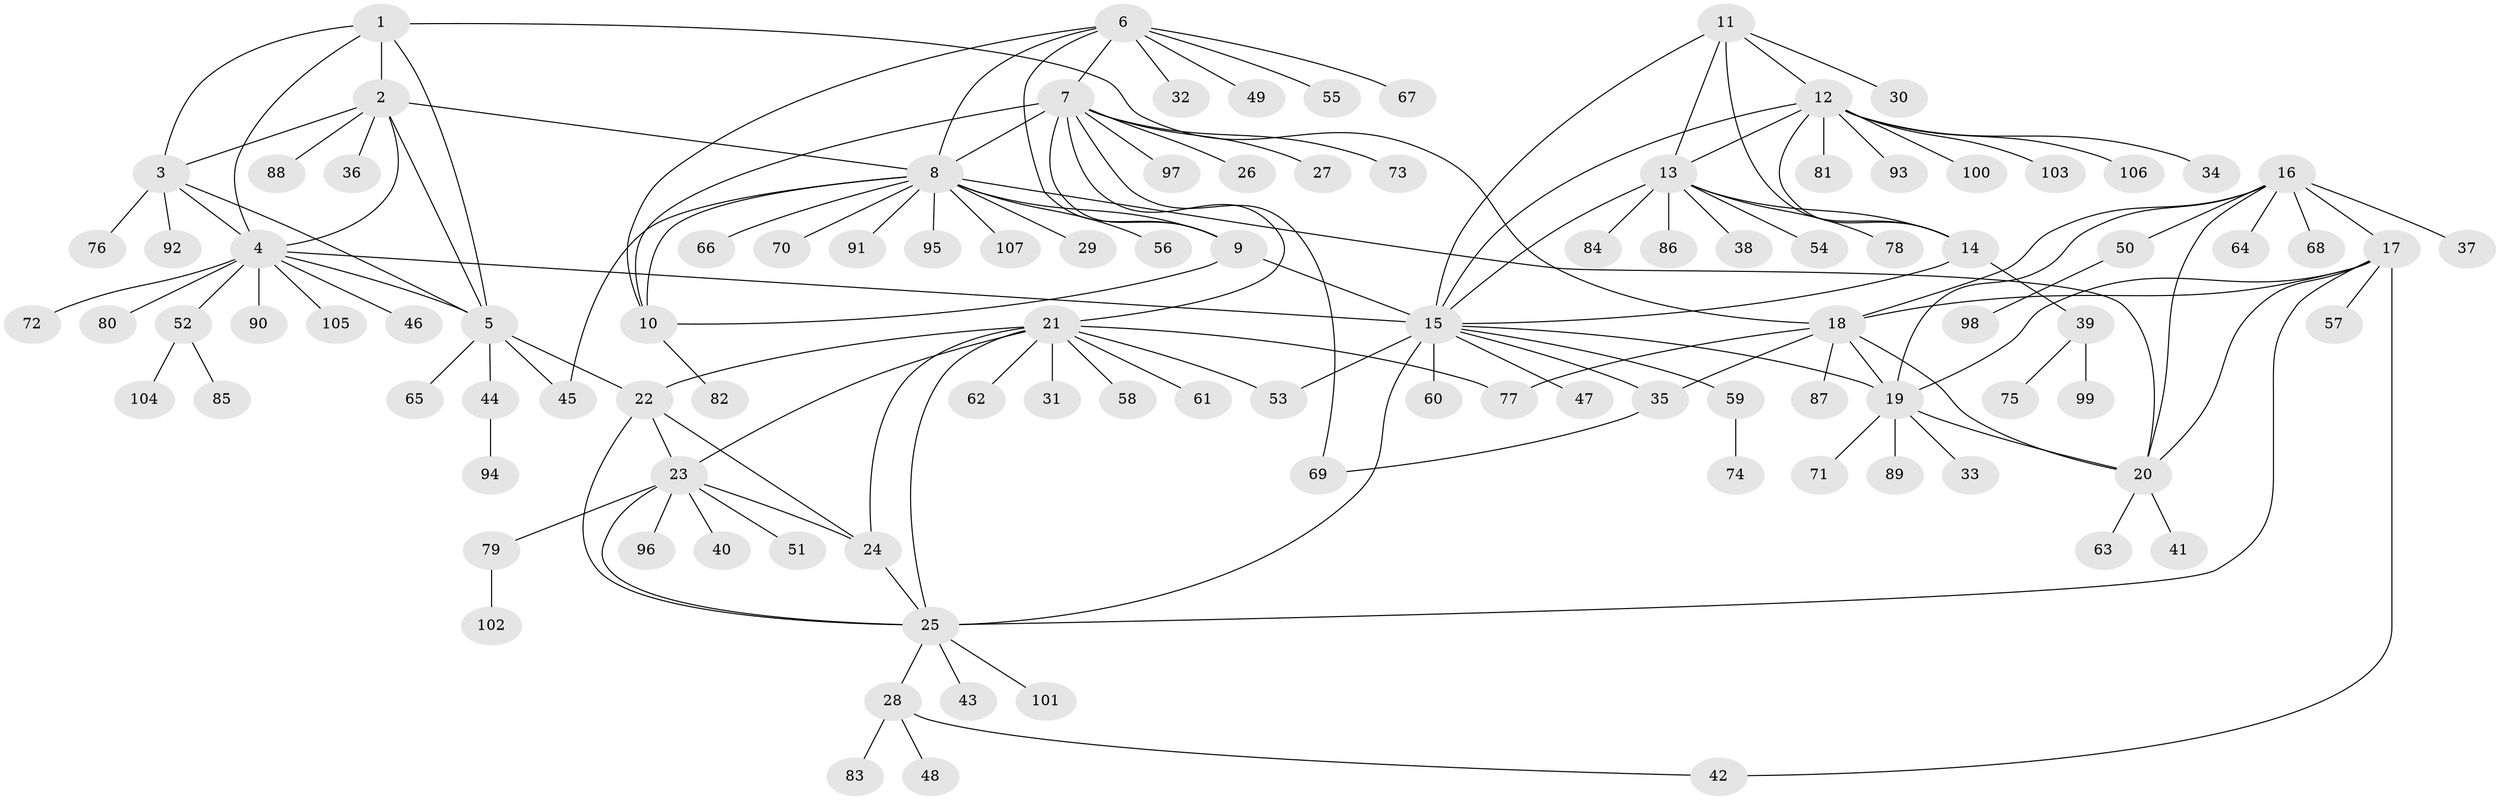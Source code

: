 // Generated by graph-tools (version 1.1) at 2025/15/03/09/25 04:15:56]
// undirected, 107 vertices, 148 edges
graph export_dot {
graph [start="1"]
  node [color=gray90,style=filled];
  1;
  2;
  3;
  4;
  5;
  6;
  7;
  8;
  9;
  10;
  11;
  12;
  13;
  14;
  15;
  16;
  17;
  18;
  19;
  20;
  21;
  22;
  23;
  24;
  25;
  26;
  27;
  28;
  29;
  30;
  31;
  32;
  33;
  34;
  35;
  36;
  37;
  38;
  39;
  40;
  41;
  42;
  43;
  44;
  45;
  46;
  47;
  48;
  49;
  50;
  51;
  52;
  53;
  54;
  55;
  56;
  57;
  58;
  59;
  60;
  61;
  62;
  63;
  64;
  65;
  66;
  67;
  68;
  69;
  70;
  71;
  72;
  73;
  74;
  75;
  76;
  77;
  78;
  79;
  80;
  81;
  82;
  83;
  84;
  85;
  86;
  87;
  88;
  89;
  90;
  91;
  92;
  93;
  94;
  95;
  96;
  97;
  98;
  99;
  100;
  101;
  102;
  103;
  104;
  105;
  106;
  107;
  1 -- 2;
  1 -- 3;
  1 -- 4;
  1 -- 5;
  1 -- 18;
  2 -- 3;
  2 -- 4;
  2 -- 5;
  2 -- 8;
  2 -- 36;
  2 -- 88;
  3 -- 4;
  3 -- 5;
  3 -- 76;
  3 -- 92;
  4 -- 5;
  4 -- 15;
  4 -- 46;
  4 -- 52;
  4 -- 72;
  4 -- 80;
  4 -- 90;
  4 -- 105;
  5 -- 22;
  5 -- 44;
  5 -- 45;
  5 -- 65;
  6 -- 7;
  6 -- 8;
  6 -- 9;
  6 -- 10;
  6 -- 32;
  6 -- 49;
  6 -- 55;
  6 -- 67;
  7 -- 8;
  7 -- 9;
  7 -- 10;
  7 -- 21;
  7 -- 26;
  7 -- 27;
  7 -- 69;
  7 -- 73;
  7 -- 97;
  8 -- 9;
  8 -- 10;
  8 -- 20;
  8 -- 29;
  8 -- 45;
  8 -- 56;
  8 -- 66;
  8 -- 70;
  8 -- 91;
  8 -- 95;
  8 -- 107;
  9 -- 10;
  9 -- 15;
  10 -- 82;
  11 -- 12;
  11 -- 13;
  11 -- 14;
  11 -- 15;
  11 -- 30;
  12 -- 13;
  12 -- 14;
  12 -- 15;
  12 -- 34;
  12 -- 81;
  12 -- 93;
  12 -- 100;
  12 -- 103;
  12 -- 106;
  13 -- 14;
  13 -- 15;
  13 -- 38;
  13 -- 54;
  13 -- 78;
  13 -- 84;
  13 -- 86;
  14 -- 15;
  14 -- 39;
  15 -- 19;
  15 -- 25;
  15 -- 35;
  15 -- 47;
  15 -- 53;
  15 -- 59;
  15 -- 60;
  16 -- 17;
  16 -- 18;
  16 -- 19;
  16 -- 20;
  16 -- 37;
  16 -- 50;
  16 -- 64;
  16 -- 68;
  17 -- 18;
  17 -- 19;
  17 -- 20;
  17 -- 25;
  17 -- 42;
  17 -- 57;
  18 -- 19;
  18 -- 20;
  18 -- 35;
  18 -- 77;
  18 -- 87;
  19 -- 20;
  19 -- 33;
  19 -- 71;
  19 -- 89;
  20 -- 41;
  20 -- 63;
  21 -- 22;
  21 -- 23;
  21 -- 24;
  21 -- 25;
  21 -- 31;
  21 -- 53;
  21 -- 58;
  21 -- 61;
  21 -- 62;
  21 -- 77;
  22 -- 23;
  22 -- 24;
  22 -- 25;
  23 -- 24;
  23 -- 25;
  23 -- 40;
  23 -- 51;
  23 -- 79;
  23 -- 96;
  24 -- 25;
  25 -- 28;
  25 -- 43;
  25 -- 101;
  28 -- 42;
  28 -- 48;
  28 -- 83;
  35 -- 69;
  39 -- 75;
  39 -- 99;
  44 -- 94;
  50 -- 98;
  52 -- 85;
  52 -- 104;
  59 -- 74;
  79 -- 102;
}

